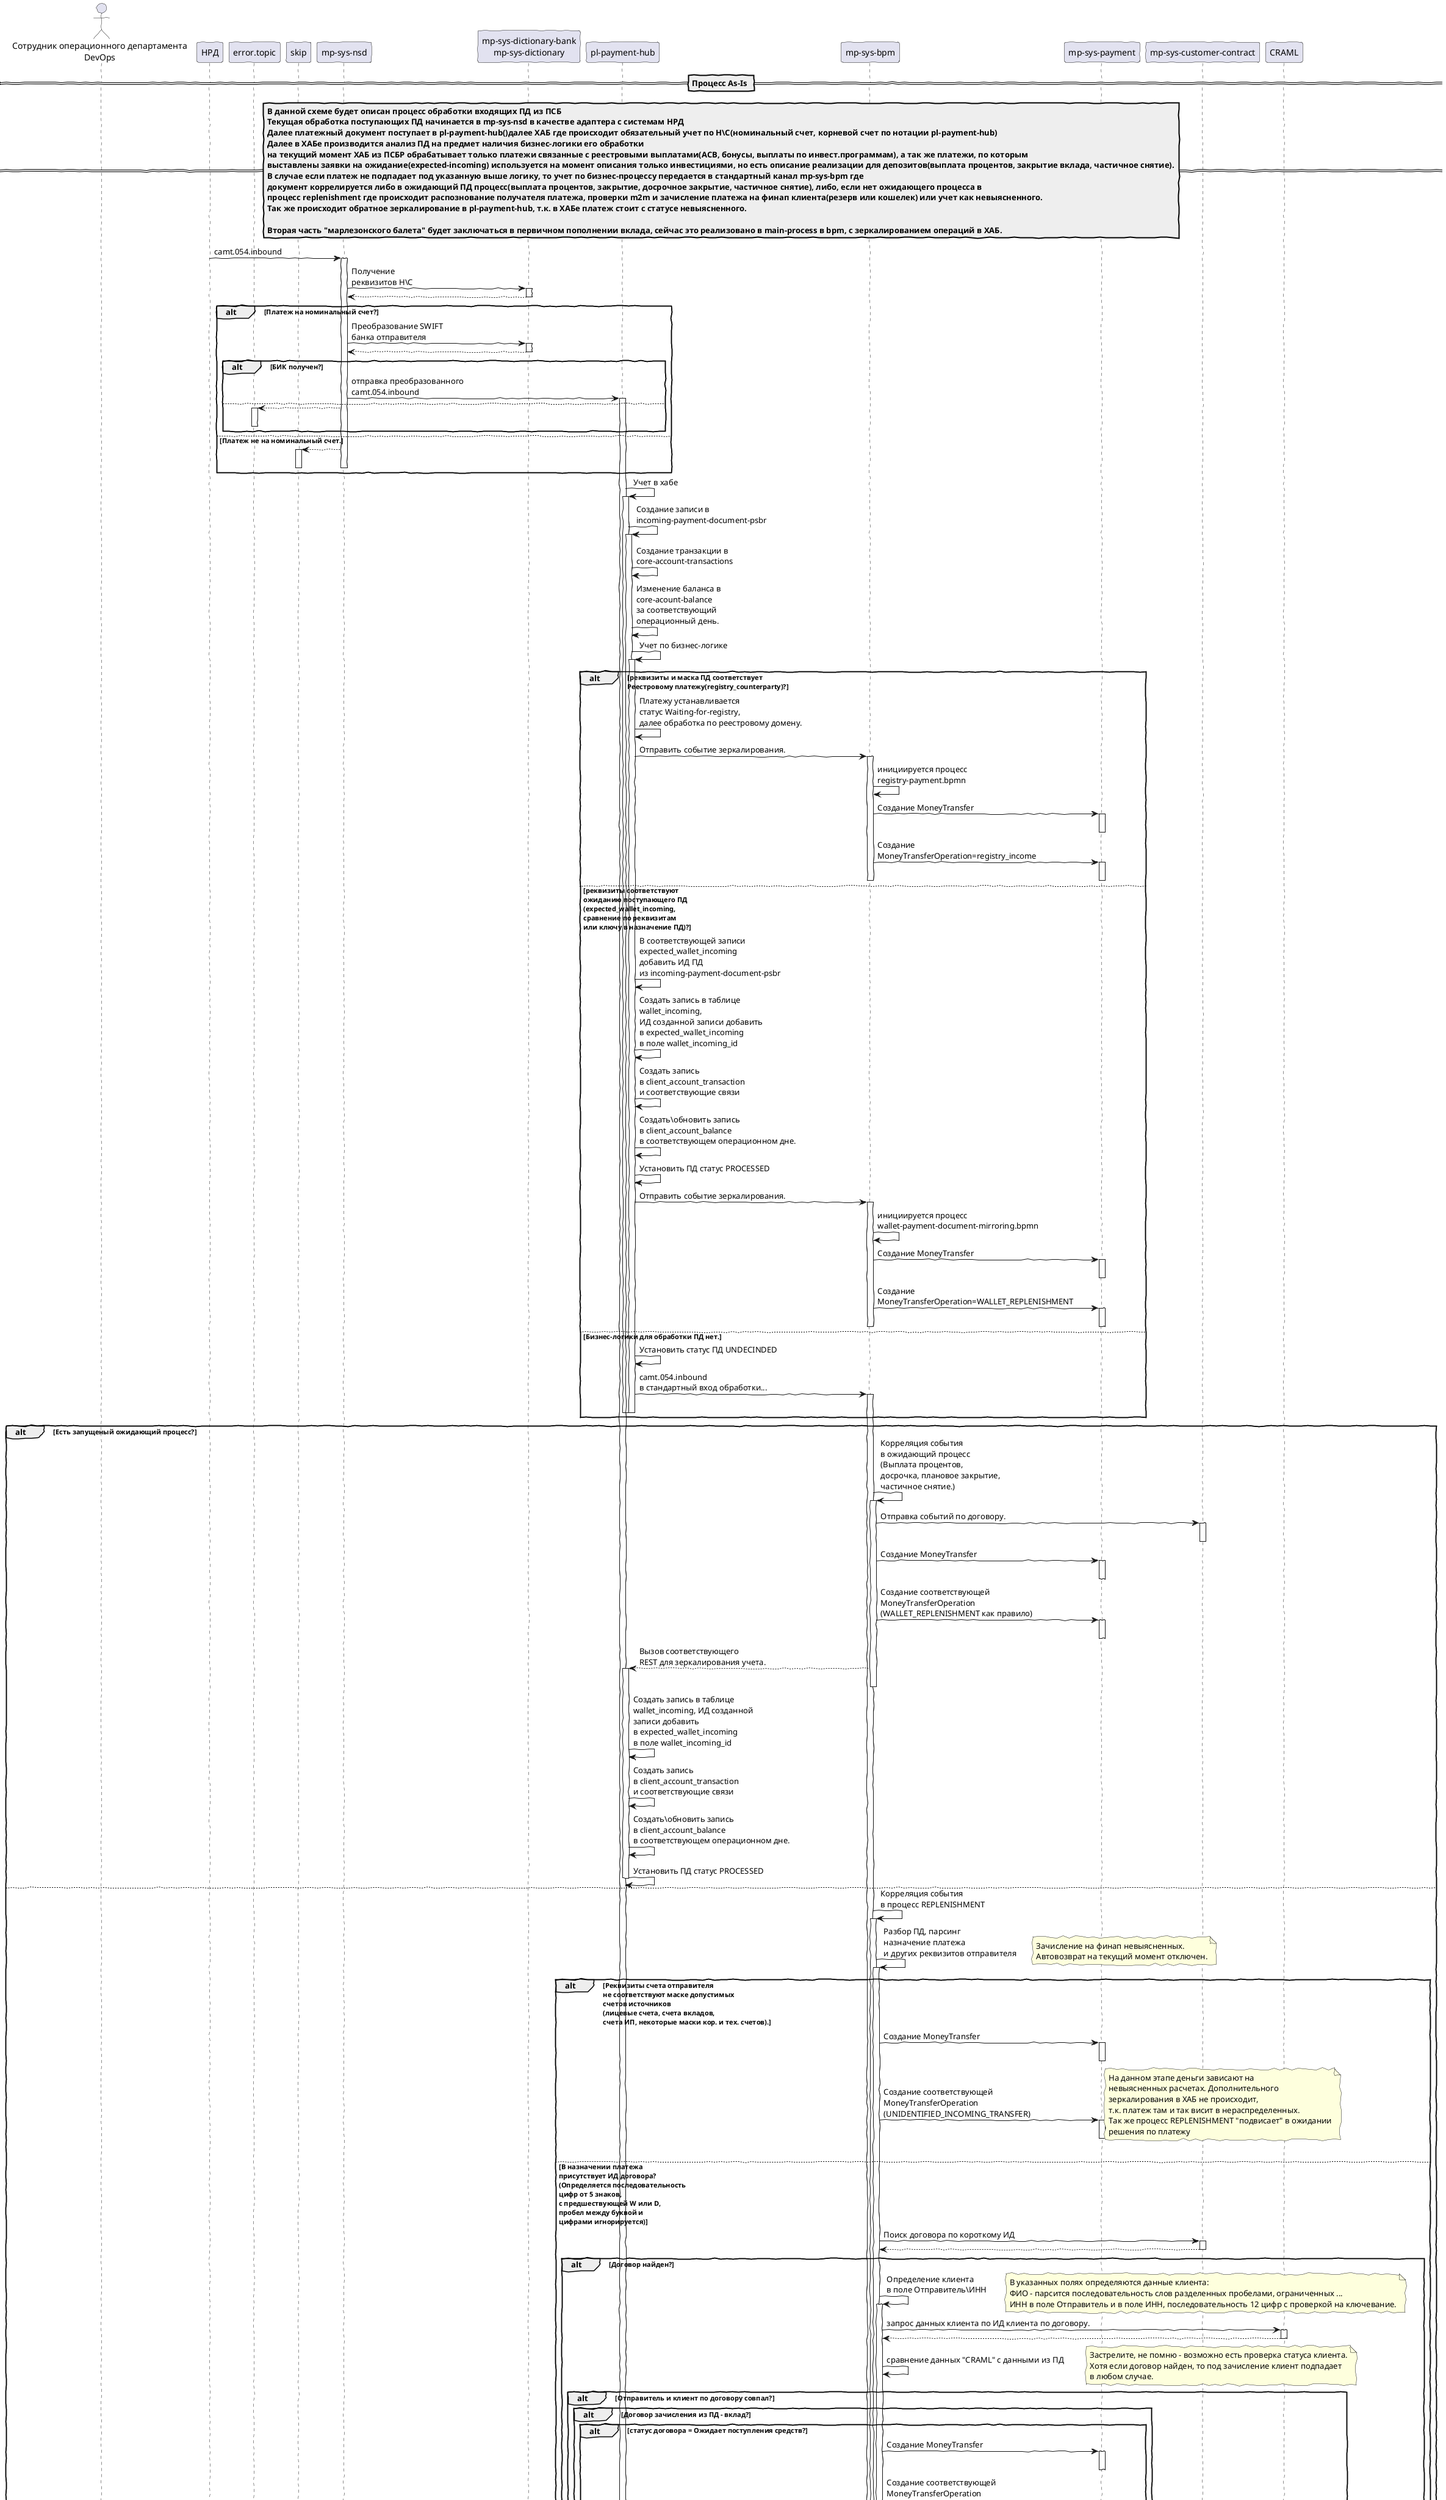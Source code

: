 @startuml


skinparam handwritten true



actor "Сотрудник операционного департамента\nDevOps" as oper
participant "НРД" as nrd
participant error.topic
participant skip
participant "mp-sys-nsd" as nsd
participant "mp-sys-dictionary-bank\nmp-sys-dictionary" as dict
participant "pl-payment-hub" as hub
participant "mp-sys-bpm" as bpm
participant "mp-sys-payment" as payment
participant "mp-sys-customer-contract" as mcc
participant "CRAML" as craml

== Процесс As-Is ==

== В данной схеме будет описан процесс обработки входящих ПД из ПСБ\nТекущая обработка поступающих ПД начинается в mp-sys-nsd в качестве адаптера с системам НРД\nДалее платежный документ поступает в pl-payment-hub()далее ХАБ где происходит обязательный учет по Н\С(номинальный счет, корневой счет по нотации pl-payment-hub)\nДалее в ХАБе производится анализ ПД на предмет наличия бизнес-логики его обработки\nна текущий момент ХАБ из ПСБР обрабатывает только платежи связанные с реестровыми выплатами(АСВ, бонусы, выплаты по инвест.программам), а так же платежи, по которым\nвыставлены заявки на ожидание(expected-incoming) используется на момент описания только инвестициями, но есть описание реализации для депозитов(выплата процентов, закрытие вклада, частичное снятие).\nВ случае если платеж не подпадает под указанную выше логику, то учет по бизнес-процессу передается в стандартный канал mp-sys-bpm где\nдокумент коррелируется либо в ожидающий ПД процесс(выплата процентов, закрытие, досрочное закрытие, частичное снятие), либо, если нет ожидающего процесса в\nпроцесс replenishment где происходит распознование получателя платежа, проверки m2m и зачисление платежа на финап клиента(резерв или кошелек) или учет как невыясненного.\nТак же происходит обратное зеркалирование в pl-payment-hub, т.к. в ХАБе платеж стоит с статусе невыясненного.\n\nВторая часть "марлезонского балета" будет заключаться в первичном пополнении вклада, сейчас это реализовано в main-process в bpm, с зеркалированием операций в ХАБ.==

nrd -> nsd++ : camt.054.inbound
nsd -> dict++ : Получение\nреквизитов Н\С
return
alt Платеж на номинальный счет?
    nsd -> dict++ : Преобразование SWIFT\nбанка отправителя
    return
    alt БИК получен?
        nsd -> hub++ : отправка преобразованного\ncamt.054.inbound
    else
        nsd --> error.topic++
        error.topic--
    end
else Платеж не на номинальный счет.
    nsd --> skip++
    nsd--
    skip--
end

hub -> hub++ : Учет в хабе
hub -> hub++ : Создание записи в\nincoming-payment-document-psbr
hub -> hub : Создание транзакции в\ncore-account-transactions
hub -> hub : Изменение баланса в\ncore-acount-balance\nза соответствующий\nоперационный день.
hub -> hub++ : Учет по бизнес-логике
alt реквизиты и маска ПД соответствует\nРеестровому платежу(registry_counterparty)?
    hub -> hub : Платежу устанавливается\nстатус Waiting-for-registry,\nдалее обработка по реестровому домену.
    hub -> bpm++: Отправить событие зеркалирования.
        bpm -> bpm : инициируется процесс\nregistry-payment.bpmn
        bpm -> payment++: Создание MoneyTransfer
        payment--
        bpm -> payment++: Создание\nMoneyTransferOperation=registry_income
        payment--
        bpm--
else реквизиты соответствуют\nожиданию поступающего ПД\n(expected_wallet_incoming,\nсравнение по реквизитам\nили ключу в назначение ПД)?
    hub -> hub : В соответствующей записи\nexpected_wallet_incoming\nдобавить ИД ПД\nиз incoming-payment-document-psbr
    hub -> hub : Создать запись в таблице\nwallet_incoming,\nИД созданной записи добавить\nв expected_wallet_incoming\nв поле wallet_incoming_id
    hub -> hub : Создать запись\nв client_account_transaction\nи соответствующие связи
    hub -> hub : Создать\обновить запись\nв client_account_balance\nв соответствующем операционном дне.
    hub -> hub : Установить ПД статус PROCESSED
    hub -> bpm++: Отправить событие зеркалирования.
    bpm -> bpm : инициируется процесс\nwallet-payment-document-mirroring.bpmn
    bpm -> payment++: Создание MoneyTransfer
    payment--
    bpm -> payment++: Создание\nMoneyTransferOperation=WALLET_REPLENISHMENT
    payment--
    bpm--
else Бизнес-логики для обработки ПД нет.
    hub -> hub : Установить статус ПД UNDECINDED
    hub -> bpm++ : camt.054.inbound\nв стандартный вход обработки...
    hub--
    hub--
    hub--
end
alt Есть запущеный ожидающий процесс?
    bpm -> bpm++ : Корреляция события\nв ожидающий процесс\n(Выплата процентов,\nдосрочка, плановое закрытие,\nчастичное снятие.)
    bpm -> mcc++ : Отправка событий по договору.
    mcc--
    bpm -> payment++: Создание MoneyTransfer
    payment--
    bpm -> payment++: Создание соответствующей\nMoneyTransferOperation\n(WALLET_REPLENISHMENT как правило)
    payment--
    bpm --> hub++ : Вызов соответствующего\nREST для зеркалирования учета.
    bpm--
       hub -> hub : Создать запись в таблице\nwallet_incoming, ИД созданной\nзаписи добавить\nв expected_wallet_incoming\nв поле wallet_incoming_id
       hub -> hub : Создать запись\nв client_account_transaction\nи соответствующие связи
       hub -> hub : Создать\обновить запись\nв client_account_balance\nв соответствующем операционном дне.
       hub -> hub : Установить ПД статус PROCESSED
hub--
else
    bpm -> bpm++ : Корреляция события\nв процесс REPLENISHMENT
    bpm -> bpm++ : Разбор ПД, парсинг\nназначение платежа\nи других реквизитов отправителя
    alt Реквизиты счета отправителя\nне соответствуют маске допустимых\nсчетов источников\n(лицевые счета, счета вкладов,\nсчета ИП, некоторые маски кор. и тех. счетов).
        note right
            Зачисление на финап невыясненных.
            Автовозврат на текущий момент отключен.
        end note
        bpm -> payment++: Создание MoneyTransfer
        payment--
        bpm -> payment++: Создание соответствующей\nMoneyTransferOperation\n(UNIDENTIFIED_INCOMING_TRANSFER)
        payment--
        note right
            На данном этапе деньги зависают на
            невыясненных расчетах. Дополнительного
            зеркалирования в ХАБ не происходит,
            т.к. платеж там и так висит в нераспределенных.
            Так же процесс REPLENISHMENT "подвисает" в ожидании
            решения по платежу
        end note
    else В назначении платежа\nприсутствует ИД договора?\n(Определяется последовательность\nцифр от 5 знаков,\nс предшествующей W или D,\nпробел между буквой и\nцифрами игнорируется)
        bpm -> mcc++ : Поиск договора по короткому ИД
        return
        alt Договор найден?
            bpm -> bpm++: Определение клиента\nв поле Отправитель\ИНН
            note right
                В указанных полях определяются данные клиента:
                ФИО - парсится последовательность слов разделенных пробелами, ограниченных ...
                ИНН в поле Отправитель и в поле ИНН, последовательность 12 цифр с проверкой на ключевание.
            end note
            bpm -> craml++ : запрос данных клиента по ИД клиента по договору.
            return
            bpm -> bpm : сравнение данных "CRAML" с данными из ПД
               note right
                    Застрелите, не помню - возможно есть проверка статуса клиента.
                    Хотя если договор найден, то под зачисление клиент подпадает
                    в любом случае.
               end note
            alt Отправитель и клиент по договору совпал?
                alt Договор зачисления из ПД - вклад?
                    alt статус договора = Ожидает поступления средств?
                            bpm -> payment++: Создание MoneyTransfer
                            payment--
                            bpm -> payment++: Создание соответствующей\nMoneyTransferOperation\n(NSD_COMPLETION)
                            payment--
                            bpm --> hub++ : Вызов соответствующего\nREST для зеркалирования учета.
                            bpm--
                               hub -> hub : Создать запись в таблице\invoice_income,\nгде ИД инвойса = ИД договора вклада.
                               hub -> hub : Установить ПД статус PROCESSED
                        hub--
                    else Договор в ином статусе.
                       bpm -> payment++: Создание MoneyTransfer
                           payment--
                           bpm -> payment++: Создание соответствующей\nMoneyTransferOperation\n(WALLET_REPLENISHMENT)
                           payment--
                           bpm --> hub++ : Вызов соответствующего\nREST для зеркалирования учета.
                           bpm--
                              hub -> hub : Создать запись в таблице\nwallet_incoming, ИД созданной\nзаписи добавить\nв expected_wallet_incoming\nв поле wallet_incoming_id
                              hub -> hub : Создать запись\nв client_account_transaction\nи соответствующие связи
                              hub -> hub : Создать\обновить запись\nв client_account_balance\nв соответствующем операционном дне.
                              hub -> hub : Установить ПД статус PROCESSED
                       hub--
                    end
                else Договор кошелька.
                  bpm -> payment++: Создание MoneyTransfer
                  payment--
                  bpm -> payment++: Создание соответствующей\nMoneyTransferOperation\n(WALLET_REPLENISHMENT)
                  payment--
                  bpm --> hub++ : Вызов соответствующего\nREST для зеркалирования учета.
                  bpm--
                  hub -> hub : Создать запись в таблице\nwallet_incoming, ИД созданной\nзаписи добавить\nв expected_wallet_incoming\nв поле wallet_incoming_id
                  hub -> hub : Создать запись\nв client_account_transaction\nи соответствующие связи
                  hub -> hub : Создать\обновить запись\nв client_account_balance\nв соответствующем операционном дне.
                  hub -> hub : Установить ПД статус PROCESSED
                  hub--
                end
            else Не совпали(m2m не пройдены)
              note right
                 Зачисление на финап невыясненных.
                 Автовозврат на текущий момент отключен.
              end note
              bpm -> payment++: Создание MoneyTransfer
              payment--
              bpm -> payment++: Создание соответствующей\nMoneyTransferOperation\n(UNIDENTIFIED_INCOMING_TRANSFER)
              payment--
              note right
                  На данном этапе деньги зависают на
                  невыясненных расчетах. Дополнительного
                  зеркалирования в ХАБ не происходит,
                  т.к. платеж там и так висит в нераспределенных.
                  Так же процесс REPLENISHMENT "подвисает" в ожидании
                  решения по платежу
              end note
            end
        end
    else Договор не найден в mp-sys-customer-contract\nлибо отсутствует в назначении платежа.
        alt В поле ИНН или отправитель найдено ИНН?
            bpm -> craml++ : Поиск клиента по ИНН
            return
            alt ФИО в отправителе и ФИО из "CRAML" совпадают? (с учетом опечаток)
                bpm -> mcc++: По ИД клиента получить ИД договора кошелька.
                return
                alt Договор кошелька есть
                    bpm -> payment++: Создание MoneyTransfer
                    payment--
                    bpm -> payment++: Создание соответствующей\nMoneyTransferOperation\n(WALLET_REPLENISHMENT)
                    payment--
                    bpm --> hub++ : Вызов соответствующего\nREST для зеркалирования учета.
                    bpm--
                    hub -> hub : Создать запись в таблице\nwallet_incoming, ИД созданной\nзаписи добавить\nв expected_wallet_incoming\nв поле wallet_incoming_id
                    hub -> hub : Создать запись\nв client_account_transaction\nи соответствующие связи
                    hub -> hub : Создать\обновить запись\nв client_account_balance\nв соответствующем операционном дне.
                    hub -> hub : Установить ПД статус PROCESSED
                    hub--
                end

            end
        else Не совпадает, либо клиент не найден в "CRAML"
                 note right
                    Зачисление на финап невыясненных.
                    Автовозврат на текущий момент отключен.
                 end note
                 bpm -> payment++: Создание MoneyTransfer
                 payment--
                 bpm -> payment++: Создание соответствующей\nMoneyTransferOperation\n(UNIDENTIFIED_INCOMING_TRANSFER)
                 payment--
                 note right
                     На данном этапе деньги зависают на
                     невыясненных расчетах. Дополнительного
                     зеркалирования в ХАБ не происходит,
                     т.к. платеж там и так висит в нераспределенных.
                     Так же процесс REPLENISHMENT "подвисает" в ожидании
                     решения по платежу
                 end note
        end
    end
    == Блок обработки невыясненных платежей.\n Далее будет описан блок распределения невыясненных платеже.\nАвтоматический возврат отсутствует(временно)\nтолько ручной разбор.\n\nВозможные решения:\nЗачислить на кошелек;\nЗачислить на договор вкалад(резерв);\nВернуть отправителю, в т.ч. по свободно указываемым реквизитам. ==
    oper -> bpm++ : REST запрос на распределние невыясненного платежа:
    alt Зачислить на кошелек
        bpm -> payment++: Создание MoneyTransfer
                            payment--
                            bpm -> payment++: Создание соответствующей\nMoneyTransferOperation\n(UNIDENTIFIED_TO_WALLET)
                            payment--
                            bpm --> hub++ : Вызов соответствующего\nREST для зеркалирования учета.

                            hub -> hub : Создать запись в таблице\nwallet_incoming, ИД созданной\nзаписи добавить\nв expected_wallet_incoming\nв поле wallet_incoming_id
                            hub -> hub : Создать запись\nв client_account_transaction\nи соответствующие связи
                            hub -> hub : Создать\обновить запись\nв client_account_balance\nв соответствующем операционном дне.
                            hub -> hub : Установить ПД статус PROCESSED
                            hub--
    else Зачислить на вклад
        bpm -> payment++: Создание MoneyTransfer
                                    payment--
                                    bpm -> payment++: Создание соответствующей\nMoneyTransferOperation\n(UNIDENTIFIED_TO_RESERVE)
                                    payment--
                                    bpm --> hub++ : Вызов соответствующего\nREST для зеркалирования учета.

                                       hub -> hub : Создать запись в таблице\invoice_income,\nгде ИД инвойса = ИД договора вклада.
                                       hub -> hub : Установить ПД статус PROCESSED
                                hub--
    else Вернуть отправителю
        bpm -> payment++: Создание соответствующей\nMoneyTransferOperation\n(UNIDENTIFIED_INCOMING_TRANSFER_COMPLETION )
        payment--
        bpm--
        bpm -> bpm++ : Завершение процесса REPLENISHMENT\nи вызов процесса REFUND\nвыполняющего возврат средств.
        note right
            Пропускаю описание технической реализации
            возврата, с проверками раб.времени НРД
            и прочими проверками.
        end note
                    bpm -> payment++: Создание MoneyTransfer
                    payment--

        bpm -> nsd++ : Отправка заявки на исходящий платеж (pain.001)
        nsd -> nsd : Создание записи в таблице transactions ...
        nsd -> nrd++ : Отправка pain.001
        return
        alt camt.054.outbound
            nrd -> nsd++ : camt.054.outbound
            nsd -> dict++ : Получение\nреквизитов Н\С
            return
            alt Платеж на номинальный счет?
                nsd -> dict++ : Преобразование SWIFT\nбанка отправителя
                return
                alt БИК получен?
                    nsd -> hub++ : отправка преобразованного\ncamt.054.inbound
                else
                    nsd --> error.topic++
                    error.topic--
                end
            else Платеж не на номинальный счет.
                nsd --> skip++
                nsd--
                skip--
                nsd--
            end
            hub -> hub++ : Учет в хабе
            hub -> hub : Создание записи в\noutgoing-payment-document-psbr
            hub -> hub : Создание транзакции в\ncore-account-transactions
            hub -> hub : Изменение баланса в\ncore-acount-balance\nза соответствующий\nоперационный день.
            hub -> hub : Учет по бизнес-логике
            alt В ХАБе есть ожидание данного платежа
                hub -> hub : Учет в рамках БП
                hub -> payment : Отправка в соответствующий зеркальный процесс
            else В хабе логики нет
                hub -> hub : Установка платежу статуса COMPLETED
                hub -> bpm : Отправка camt.054.outbound
            end
            bpm -> payment++: Создание соответствующей\nMoneyTransferOperation\n(UNIDENTIFIED_INCOMING_TRANSFER_REFUND )
            payment--
            bpm -> payment++: Исходящему MoneyTraansfer\nпроставить параметр\nparrentMoneyTransferId = ИД исходного MoneyTransfer
            payment--
            bpm --> hub : Вызов соответствующего\nREST для зеркалирования учета.
            hub -> hub : Создать запись в таблице\nfull_refund_order, и связать исходящий и входящий ПД
            hub -> hub : Установить исходному\nПД статус PROCESSED
        else Ошибка отправки.
            bpm->bpm : Ручной процесс.
        end
        hub--
        hub--
        hub--
        bpm--
    end
end
@enduml